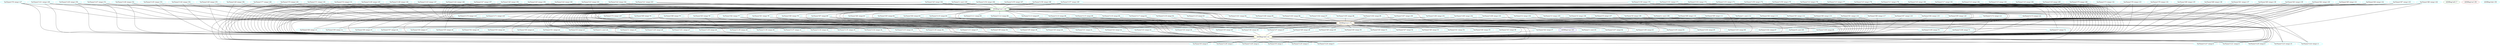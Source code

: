 graph {
"VarName('t8',temp)"[color=cyan,label="VarName('t8',temp).0"]
"VarName('t129',temp)"[color=cyan,label="VarName('t129',temp).1"]
"VarName('t128',temp)"[color=cyan,label="VarName('t128',temp).2"]
"VarName('t9',temp)"[color=cyan,label="VarName('t9',temp).3"]
"VarName('t125',temp)"[color=cyan,label="VarName('t125',temp).4"]
"VarName('t124',temp)"[color=cyan,label="VarName('t124',temp).5"]
"VarName('t127',temp)"[color=cyan,label="VarName('t127',temp).6"]
"ASMReg('edi')"[color=forestgreen,label="ASMReg('edi').7"]
"VarName('t121',temp)"[color=cyan,label="VarName('t121',temp).8"]
"VarName('t120',temp)"[color=cyan,label="VarName('t120',temp).9"]
"VarName('t123',temp)"[color=cyan,label="VarName('t123',temp).10"]
"VarName('t122',temp)"[color=cyan,label="VarName('t122',temp).11"]
"ASMReg('edx')"[color=yellow,label="ASMReg('edx').12"]
"VarName('t58',temp)"[color=cyan,label="VarName('t58',temp).13"]
"VarName('t59',temp)"[color=cyan,label="VarName('t59',temp).14"]
"VarName('t56',temp)"[color=cyan,label="VarName('t56',temp).15"]
"VarName('t57',temp)"[color=cyan,label="VarName('t57',temp).16"]
"VarName('t54',temp)"[color=cyan,label="VarName('t54',temp).17"]
"VarName('t55',temp)"[color=cyan,label="VarName('t55',temp).18"]
"VarName('t52',temp)"[color=cyan,label="VarName('t52',temp).19"]
"VarName('t53',temp)"[color=cyan,label="VarName('t53',temp).20"]
"VarName('t50',temp)"[color=cyan,label="VarName('t50',temp).21"]
"VarName('t51',temp)"[color=cyan,label="VarName('t51',temp).22"]
"VarName('t0',temp)"[color=cyan,label="VarName('t0',temp).23"]
"VarName('a',user)"[color=cyan,label="VarName('a',user).24"]
"VarName('t1',temp)"[color=cyan,label="VarName('t1',temp).25"]
"VarName('t126',temp)"[color=cyan,label="VarName('t126',temp).26"]
"VarName('t101',temp)"[color=cyan,label="VarName('t101',temp).27"]
"VarName('t138',temp)"[color=cyan,label="VarName('t138',temp).28"]
"VarName('t139',temp)"[color=cyan,label="VarName('t139',temp).29"]
"VarName('t136',temp)"[color=cyan,label="VarName('t136',temp).30"]
"VarName('t137',temp)"[color=cyan,label="VarName('t137',temp).31"]
"VarName('t134',temp)"[color=cyan,label="VarName('t134',temp).32"]
"VarName('t135',temp)"[color=cyan,label="VarName('t135',temp).33"]
"VarName('t132',temp)"[color=cyan,label="VarName('t132',temp).34"]
"VarName('t133',temp)"[color=cyan,label="VarName('t133',temp).35"]
"VarName('t130',temp)"[color=cyan,label="VarName('t130',temp).36"]
"VarName('t131',temp)"[color=cyan,label="VarName('t131',temp).37"]
"VarName('t38',temp)"[color=cyan,label="VarName('t38',temp).38"]
"VarName('t39',temp)"[color=cyan,label="VarName('t39',temp).39"]
"VarName('t30',temp)"[color=cyan,label="VarName('t30',temp).40"]
"VarName('t31',temp)"[color=cyan,label="VarName('t31',temp).41"]
"VarName('t32',temp)"[color=cyan,label="VarName('t32',temp).42"]
"VarName('t33',temp)"[color=cyan,label="VarName('t33',temp).43"]
"VarName('t34',temp)"[color=cyan,label="VarName('t34',temp).44"]
"VarName('t35',temp)"[color=cyan,label="VarName('t35',temp).45"]
"VarName('t36',temp)"[color=cyan,label="VarName('t36',temp).46"]
"VarName('t37',temp)"[color=cyan,label="VarName('t37',temp).47"]
"VarName('t49',temp)"[color=cyan,label="VarName('t49',temp).48"]
"VarName('t48',temp)"[color=cyan,label="VarName('t48',temp).49"]
"VarName('t45',temp)"[color=cyan,label="VarName('t45',temp).50"]
"VarName('t44',temp)"[color=cyan,label="VarName('t44',temp).51"]
"VarName('t47',temp)"[color=cyan,label="VarName('t47',temp).52"]
"VarName('t46',temp)"[color=cyan,label="VarName('t46',temp).53"]
"VarName('t41',temp)"[color=cyan,label="VarName('t41',temp).54"]
"VarName('t40',temp)"[color=cyan,label="VarName('t40',temp).55"]
"VarName('t43',temp)"[color=cyan,label="VarName('t43',temp).56"]
"VarName('t42',temp)"[color=cyan,label="VarName('t42',temp).57"]
"ASMReg('esi')"[color=brown,label="ASMReg('esi').58"]
"ASMReg('ebx')"[color=cyan,label="ASMReg('ebx').59"]
"ASMReg('esp')"[color=blue,label="ASMReg('esp').60"]
"VarName('z',user)"[color=cyan,label="VarName('z',user).61"]
"VarName('t107',temp)"[color=cyan,label="VarName('t107',temp).62"]
"VarName('t106',temp)"[color=cyan,label="VarName('t106',temp).63"]
"VarName('t105',temp)"[color=cyan,label="VarName('t105',temp).64"]
"VarName('t104',temp)"[color=cyan,label="VarName('t104',temp).65"]
"VarName('t103',temp)"[color=cyan,label="VarName('t103',temp).66"]
"VarName('t102',temp)"[color=cyan,label="VarName('t102',temp).67"]
"VarName('b',user)"[color=cyan,label="VarName('b',user).68"]
"VarName('t100',temp)"[color=cyan,label="VarName('t100',temp).69"]
"VarName('t109',temp)"[color=cyan,label="VarName('t109',temp).70"]
"VarName('t108',temp)"[color=cyan,label="VarName('t108',temp).71"]
"VarName('t7',temp)"[color=cyan,label="VarName('t7',temp).72"]
"ASMReg('ecx')"[color=orange,label="ASMReg('ecx').73"]
"VarName('t69',temp)"[color=cyan,label="VarName('t69',temp).74"]
"VarName('t68',temp)"[color=cyan,label="VarName('t68',temp).75"]
"VarName('t63',temp)"[color=cyan,label="VarName('t63',temp).76"]
"VarName('t62',temp)"[color=cyan,label="VarName('t62',temp).77"]
"VarName('t61',temp)"[color=cyan,label="VarName('t61',temp).78"]
"VarName('t60',temp)"[color=cyan,label="VarName('t60',temp).79"]
"VarName('t67',temp)"[color=cyan,label="VarName('t67',temp).80"]
"VarName('t66',temp)"[color=cyan,label="VarName('t66',temp).81"]
"VarName('t65',temp)"[color=cyan,label="VarName('t65',temp).82"]
"VarName('t64',temp)"[color=cyan,label="VarName('t64',temp).83"]
"VarName('t110',temp)"[color=cyan,label="VarName('t110',temp).84"]
"VarName('t111',temp)"[color=cyan,label="VarName('t111',temp).85"]
"VarName('t112',temp)"[color=cyan,label="VarName('t112',temp).86"]
"VarName('t113',temp)"[color=cyan,label="VarName('t113',temp).87"]
"VarName('t114',temp)"[color=cyan,label="VarName('t114',temp).88"]
"VarName('t115',temp)"[color=cyan,label="VarName('t115',temp).89"]
"VarName('t116',temp)"[color=cyan,label="VarName('t116',temp).90"]
"VarName('t117',temp)"[color=cyan,label="VarName('t117',temp).91"]
"VarName('t118',temp)"[color=cyan,label="VarName('t118',temp).92"]
"VarName('t119',temp)"[color=cyan,label="VarName('t119',temp).93"]
"VarName('t161',temp)"[color=cyan,label="VarName('t161',temp).94"]
"VarName('t160',temp)"[color=cyan,label="VarName('t160',temp).95"]
"VarName('t163',temp)"[color=cyan,label="VarName('t163',temp).96"]
"VarName('t162',temp)"[color=cyan,label="VarName('t162',temp).97"]
"VarName('t165',temp)"[color=cyan,label="VarName('t165',temp).98"]
"VarName('t164',temp)"[color=cyan,label="VarName('t164',temp).99"]
"VarName('t167',temp)"[color=cyan,label="VarName('t167',temp).100"]
"VarName('t166',temp)"[color=cyan,label="VarName('t166',temp).101"]
"VarName('t169',temp)"[color=cyan,label="VarName('t169',temp).102"]
"VarName('t168',temp)"[color=cyan,label="VarName('t168',temp).103"]
"VarName('t2',temp)"[color=cyan,label="VarName('t2',temp).104"]
"VarName('t3',temp)"[color=cyan,label="VarName('t3',temp).105"]
"VarName('t4',temp)"[color=cyan,label="VarName('t4',temp).106"]
"VarName('t5',temp)"[color=cyan,label="VarName('t5',temp).107"]
"VarName('t6',temp)"[color=cyan,label="VarName('t6',temp).108"]
"VarName('y',user)"[color=cyan,label="VarName('y',user).109"]
"VarName('t98',temp)"[color=cyan,label="VarName('t98',temp).110"]
"VarName('t99',temp)"[color=cyan,label="VarName('t99',temp).111"]
"VarName('c',user)"[color=cyan,label="VarName('c',user).112"]
"VarName('t92',temp)"[color=cyan,label="VarName('t92',temp).113"]
"VarName('t93',temp)"[color=cyan,label="VarName('t93',temp).114"]
"VarName('t90',temp)"[color=cyan,label="VarName('t90',temp).115"]
"VarName('t91',temp)"[color=cyan,label="VarName('t91',temp).116"]
"VarName('t96',temp)"[color=cyan,label="VarName('t96',temp).117"]
"VarName('t97',temp)"[color=cyan,label="VarName('t97',temp).118"]
"VarName('t94',temp)"[color=cyan,label="VarName('t94',temp).119"]
"VarName('t95',temp)"[color=cyan,label="VarName('t95',temp).120"]
"VarName('t172',temp)"[color=cyan,label="VarName('t172',temp).121"]
"VarName('t173',temp)"[color=cyan,label="VarName('t173',temp).122"]
"VarName('t170',temp)"[color=cyan,label="VarName('t170',temp).123"]
"VarName('t171',temp)"[color=cyan,label="VarName('t171',temp).124"]
"VarName('t74',temp)"[color=cyan,label="VarName('t74',temp).125"]
"ASMReg('eax')"[color=green,label="ASMReg('eax').126"]
"VarName('t76',temp)"[color=cyan,label="VarName('t76',temp).127"]
"VarName('t77',temp)"[color=cyan,label="VarName('t77',temp).128"]
"VarName('t70',temp)"[color=cyan,label="VarName('t70',temp).129"]
"VarName('t71',temp)"[color=cyan,label="VarName('t71',temp).130"]
"VarName('t72',temp)"[color=cyan,label="VarName('t72',temp).131"]
"VarName('t73',temp)"[color=cyan,label="VarName('t73',temp).132"]
"VarName('t78',temp)"[color=cyan,label="VarName('t78',temp).133"]
"VarName('t79',temp)"[color=cyan,label="VarName('t79',temp).134"]
"VarName('t89',temp)"[color=cyan,label="VarName('t89',temp).135"]
"VarName('t88',temp)"[color=cyan,label="VarName('t88',temp).136"]
"VarName('t81',temp)"[color=cyan,label="VarName('t81',temp).137"]
"VarName('t80',temp)"[color=cyan,label="VarName('t80',temp).138"]
"VarName('t83',temp)"[color=cyan,label="VarName('t83',temp).139"]
"VarName('t82',temp)"[color=cyan,label="VarName('t82',temp).140"]
"VarName('t85',temp)"[color=cyan,label="VarName('t85',temp).141"]
"VarName('t84',temp)"[color=cyan,label="VarName('t84',temp).142"]
"VarName('t87',temp)"[color=cyan,label="VarName('t87',temp).143"]
"VarName('t86',temp)"[color=cyan,label="VarName('t86',temp).144"]
"VarName('t149',temp)"[color=cyan,label="VarName('t149',temp).145"]
"VarName('t148',temp)"[color=cyan,label="VarName('t148',temp).146"]
"VarName('t143',temp)"[color=cyan,label="VarName('t143',temp).147"]
"VarName('t142',temp)"[color=cyan,label="VarName('t142',temp).148"]
"VarName('t141',temp)"[color=cyan,label="VarName('t141',temp).149"]
"VarName('t140',temp)"[color=cyan,label="VarName('t140',temp).150"]
"VarName('t147',temp)"[color=cyan,label="VarName('t147',temp).151"]
"VarName('t146',temp)"[color=cyan,label="VarName('t146',temp).152"]
"VarName('t145',temp)"[color=cyan,label="VarName('t145',temp).153"]
"VarName('t144',temp)"[color=cyan,label="VarName('t144',temp).154"]
"VarName('t29',temp)"[color=cyan,label="VarName('t29',temp).155"]
"VarName('t28',temp)"[color=cyan,label="VarName('t28',temp).156"]
"VarName('t27',temp)"[color=cyan,label="VarName('t27',temp).157"]
"VarName('t26',temp)"[color=cyan,label="VarName('t26',temp).158"]
"VarName('t25',temp)"[color=cyan,label="VarName('t25',temp).159"]
"VarName('t24',temp)"[color=cyan,label="VarName('t24',temp).160"]
"VarName('t23',temp)"[color=cyan,label="VarName('t23',temp).161"]
"VarName('t22',temp)"[color=cyan,label="VarName('t22',temp).162"]
"VarName('t21',temp)"[color=cyan,label="VarName('t21',temp).163"]
"VarName('t20',temp)"[color=cyan,label="VarName('t20',temp).164"]
"VarName('x',user)"[color=cyan,label="VarName('x',user).165"]
"VarName('t154',temp)"[color=cyan,label="VarName('t154',temp).166"]
"VarName('t155',temp)"[color=cyan,label="VarName('t155',temp).167"]
"VarName('t156',temp)"[color=cyan,label="VarName('t156',temp).168"]
"VarName('t157',temp)"[color=cyan,label="VarName('t157',temp).169"]
"VarName('t150',temp)"[color=cyan,label="VarName('t150',temp).170"]
"VarName('t151',temp)"[color=cyan,label="VarName('t151',temp).171"]
"VarName('t152',temp)"[color=cyan,label="VarName('t152',temp).172"]
"VarName('t153',temp)"[color=cyan,label="VarName('t153',temp).173"]
"VarName('t158',temp)"[color=cyan,label="VarName('t158',temp).174"]
"VarName('t159',temp)"[color=cyan,label="VarName('t159',temp).175"]
"VarName('t12',temp)"[color=cyan,label="VarName('t12',temp).176"]
"VarName('t13',temp)"[color=cyan,label="VarName('t13',temp).177"]
"VarName('t10',temp)"[color=cyan,label="VarName('t10',temp).178"]
"VarName('t11',temp)"[color=cyan,label="VarName('t11',temp).179"]
"VarName('t16',temp)"[color=cyan,label="VarName('t16',temp).180"]
"VarName('t17',temp)"[color=cyan,label="VarName('t17',temp).181"]
"VarName('t14',temp)"[color=cyan,label="VarName('t14',temp).182"]
"VarName('t15',temp)"[color=cyan,label="VarName('t15',temp).183"]
"VarName('t18',temp)"[color=cyan,label="VarName('t18',temp).184"]
"VarName('t19',temp)"[color=cyan,label="VarName('t19',temp).185"]
"VarName('t75',temp)"[color=cyan,label="VarName('t75',temp).186"]

"VarName('t151',temp)" -- "ASMReg('ecx')"
"ASMReg('eax')" -- "VarName('t67',temp)"
"VarName('t89',temp)" -- "ASMReg('ecx')"
"VarName('t18',temp)" -- "ASMReg('edx')"
"ASMReg('ecx')" -- "VarName('t122',temp)"
"ASMReg('eax')" -- "VarName('t98',temp)"
"ASMReg('ecx')" -- "VarName('t133',temp)"
"VarName('t74',temp)" -- "ASMReg('edx')"
"VarName('t106',temp)" -- "ASMReg('edx')"
"ASMReg('eax')" -- "VarName('t38',temp)"
"ASMReg('eax')" -- "VarName('t65',temp)"
"ASMReg('ecx')" -- "VarName('t108',temp)"
"ASMReg('eax')" -- "VarName('t165',temp)"
"VarName('t160',temp)" -- "ASMReg('ecx')"
"VarName('t26',temp)" -- "ASMReg('edx')"
"ASMReg('eax')" -- "VarName('t56',temp)"
"VarName('t148',temp)" -- "ASMReg('eax')"
"VarName('t80',temp)" -- "ASMReg('ecx')"
"ASMReg('eax')" -- "VarName('t47',temp)"
"VarName('t132',temp)" -- "ASMReg('edx')"
"ASMReg('eax')" -- "VarName('t111',temp)"
"VarName('t157',temp)" -- "ASMReg('ecx')"
"VarName('t46',temp)" -- "ASMReg('edx')"
"VarName('t50',temp)" -- "ASMReg('edx')"
"VarName('t87',temp)" -- "ASMReg('ecx')"
"ASMReg('eax')" -- "VarName('t121',temp)"
"VarName('t54',temp)" -- "ASMReg('edx')"
"VarName('t13',temp)" -- "ASMReg('edx')"
"VarName('t96',temp)" -- "ASMReg('edx')"
"VarName('t155',temp)" -- "ASMReg('ecx')"
"ASMReg('eax')" -- "VarName('t130',temp)"
"ASMReg('edx')" -- "VarName('t121',temp)"
"VarName('t99',temp)" -- "ASMReg('ecx')"
"ASMReg('ecx')" -- "VarName('t35',temp)"
"VarName('t65',temp)" -- "ASMReg('ecx')"
"VarName('t28',temp)" -- "ASMReg('ecx')"
"VarName('t141',temp)" -- "ASMReg('eax')"
"VarName('t24',temp)" -- "ASMReg('ecx')"
"ASMReg('ecx')" -- "VarName('t43',temp)"
"ASMReg('eax')" -- "VarName('t45',temp)"
"VarName('t76',temp)" -- "ASMReg('eax')"
"VarName('t27',temp)" -- "ASMReg('edx')"
"VarName('t10',temp)" -- "ASMReg('ecx')"
"VarName('t4',temp)" -- "ASMReg('ecx')"
"VarName('t14',temp)" -- "ASMReg('eax')"
"VarName('t63',temp)" -- "ASMReg('ecx')"
"VarName('t14',temp)" -- "ASMReg('ecx')"
"VarName('t111',temp)" -- "ASMReg('edx')"
"VarName('t34',temp)" -- "ASMReg('edx')"
"VarName('t169',temp)" -- "ASMReg('edx')"
"ASMReg('ecx')" -- "VarName('t134',temp)"
"VarName('t55',temp)" -- "ASMReg('edx')"
"ASMReg('eax')" -- "VarName('t99',temp)"
"ASMReg('ecx')" -- "VarName('t139',temp)"
"VarName('t74',temp)" -- "ASMReg('ecx')"
"VarName('t71',temp)" -- "ASMReg('eax')"
"VarName('t17',temp)" -- "ASMReg('ecx')"
"VarName('t22',temp)" -- "ASMReg('ecx')"
"ASMReg('eax')" -- "VarName('t36',temp)"
"VarName('t118',temp)" -- "ASMReg('edx')"
"ASMReg('ecx')" -- "VarName('t106',temp)"
"ASMReg('eax')" -- "VarName('t163',temp)"
"VarName('t43',temp)" -- "ASMReg('edx')"
"VarName('t81',temp)" -- "ASMReg('ecx')"
"VarName('t13',temp)" -- "ASMReg('ecx')"
"VarName('t47',temp)" -- "ASMReg('edx')"
"VarName('t85',temp)" -- "ASMReg('edx')"
"ASMReg('ecx')" -- "VarName('a',user)"
"VarName('t56',temp)" -- "ASMReg('edx')"
"VarName('t142',temp)" -- "ASMReg('edx')"
"ASMReg('eax')" -- "VarName('t128',temp)"
"VarName('t21',temp)" -- "ASMReg('edx')"
"VarName('t82',temp)" -- "ASMReg('eax')"
"ASMReg('esp')" -- "ASMReg('edx')"
"ASMReg('eax')" -- "VarName('t139',temp)"
"ASMReg('eax')" -- "VarName('t127',temp)"
"ASMReg('ecx')" -- "VarName('z',user)"
"VarName('t142',temp)" -- "ASMReg('ecx')"
"VarName('t78',temp)" -- "ASMReg('ecx')"
"ASMReg('ecx')" -- "VarName('t32',temp)"
"ASMReg('eax')" -- "VarName('t102',temp)"
"VarName('t158',temp)" -- "ASMReg('ecx')"
"VarName('t28',temp)" -- "ASMReg('edx')"
"ASMReg('eax')" -- "VarName('t117',temp)"
"VarName('t147',temp)" -- "ASMReg('eax')"
"ASMReg('eax')" -- "VarName('t5',temp)"
"VarName('t138',temp)" -- "ASMReg('edx')"
"ASMReg('ecx')" -- "VarName('t36',temp)"
"VarName('t149',temp)" -- "ASMReg('eax')"
"VarName('t18',temp)" -- "ASMReg('ecx')"
"VarName('t109',temp)" -- "ASMReg('edx')"
"VarName('t153',temp)" -- "ASMReg('edx')"
"VarName('t11',temp)" -- "ASMReg('ecx')"
"VarName('t81',temp)" -- "ASMReg('eax')"
"ASMReg('ecx')" -- "VarName('t123',temp)"
"VarName('t169',temp)" -- "ASMReg('ecx')"
"VarName('t98',temp)" -- "ASMReg('edx')"
"ASMReg('ecx')" -- "VarName('t132',temp)"
"VarName('t15',temp)" -- "ASMReg('eax')"
"ASMReg('eax')" -- "VarName('t93',temp)"
"VarName('t100',temp)" -- "ASMReg('edx')"
"VarName('t67',temp)" -- "ASMReg('edx')"
"VarName('t75',temp)" -- "ASMReg('edx')"
"ASMReg('eax')" -- "VarName('t66',temp)"
"ASMReg('ecx')" -- "VarName('t109',temp)"
"VarName('t45',temp)" -- "ASMReg('edx')"
"ASMReg('eax')" -- "VarName('t49',temp)"
"ASMReg('eax')" -- "VarName('t51',temp)"
"ASMReg('eax')" -- "VarName('t169',temp)"
"ASMReg('eax')" -- "VarName('t44',temp)"
"ASMReg('eax')" -- "VarName('t48',temp)"
"VarName('t170',temp)" -- "ASMReg('ecx')"
"VarName('t133',temp)" -- "ASMReg('edx')"
"VarName('t144',temp)" -- "ASMReg('ecx')"
"VarName('t90',temp)" -- "ASMReg('ecx')"
"VarName('t146',temp)" -- "ASMReg('eax')"
"VarName('t126',temp)" -- "ASMReg('edx')"
"ASMReg('eax')" -- "VarName('t113',temp)"
"VarName('t15',temp)" -- "ASMReg('edx')"
"VarName('t82',temp)" -- "ASMReg('ecx')"
"ASMReg('eax')" -- "VarName('t133',temp)"
"ASMReg('edx')" -- "VarName('t120',temp)"
"VarName('t97',temp)" -- "ASMReg('edx')"
"ASMReg('eax')" -- "VarName('t168',temp)"
"ASMReg('ecx')" -- "VarName('t34',temp)"
"ASMReg('ecx')" -- "VarName('t55',temp)"
"ASMReg('eax')" -- "VarName('t104',temp)"
"VarName('t166',temp)" -- "ASMReg('edx')"
"ASMReg('ecx')" -- "VarName('t44',temp)"
"VarName('t70',temp)" -- "ASMReg('ecx')"
"VarName('t4',temp)" -- "ASMReg('edx')"
"ASMReg('eax')" -- "VarName('t3',temp)"
"VarName('t152',temp)" -- "ASMReg('ecx')"
"VarName('t147',temp)" -- "ASMReg('ecx')"
"VarName('t88',temp)" -- "ASMReg('ecx')"
"VarName('t64',temp)" -- "ASMReg('edx')"
"VarName('t117',temp)" -- "ASMReg('edx')"
"VarName('t35',temp)" -- "ASMReg('edx')"
"VarName('t92',temp)" -- "ASMReg('ecx')"
"VarName('t168',temp)" -- "ASMReg('edx')"
"ASMReg('ecx')" -- "VarName('t138',temp)"
"VarName('t59',temp)" -- "ASMReg('edx')"
"VarName('t114',temp)" -- "ASMReg('edx')"
"VarName('t163',temp)" -- "ASMReg('ecx')"
"ASMReg('eax')" -- "VarName('t35',temp)"
"ASMReg('eax')" -- "VarName('t60',temp)"
"ASMReg('ecx')" -- "VarName('t107',temp)"
"ASMReg('ecx')" -- "VarName('t7',temp)"
"VarName('t20',temp)" -- "ASMReg('eax')"
"VarName('t119',temp)" -- "ASMReg('edx')"
"VarName('t135',temp)" -- "ASMReg('edx')"
"ASMReg('eax')" -- "VarName('t171',temp)"
"VarName('t38',temp)" -- "ASMReg('edx')"
"VarName('t157',temp)" -- "ASMReg('eax')"
"VarName('t84',temp)" -- "ASMReg('edx')"
"VarName('t165',temp)" -- "ASMReg('ecx')"
"ASMReg('eax')" -- "VarName('t129',temp)"
"VarName('t73',temp)" -- "ASMReg('ecx')"
"VarName('t57',temp)" -- "ASMReg('edx')"
"VarName('t91',temp)" -- "ASMReg('edx')"
"ASMReg('eax')" -- "VarName('t138',temp)"
"ASMReg('eax')" -- "VarName('t124',temp)"
"VarName('b',user)" -- "ASMReg('edx')"
"VarName('t64',temp)" -- "ASMReg('ecx')"
"ASMReg('eax')" -- "VarName('t103',temp)"
"VarName('t150',temp)" -- "ASMReg('edx')"
"ASMReg('ecx')" -- "VarName('t53',temp)"
"ASMReg('eax')" -- "VarName('t116',temp)"
"VarName('t89',temp)" -- "ASMReg('edx')"
"ASMReg('eax')" -- "VarName('t4',temp)"
"VarName('t170',temp)" -- "ASMReg('edx')"
"ASMReg('eax')" -- "VarName('t173',temp)"
"VarName('t62',temp)" -- "ASMReg('edx')"
"VarName('t33',temp)" -- "ASMReg('edx')"
"VarName('t162',temp)" -- "ASMReg('ecx')"
"VarName('c',user)" -- "ASMReg('edx')"
"ASMReg('ecx')" -- "VarName('t124',temp)"
"VarName('t151',temp)" -- "ASMReg('eax')"
"VarName('t11',temp)" -- "ASMReg('eax')"
"ASMReg('ecx')" -- "VarName('t131',temp)"
"VarName('t75',temp)" -- "ASMReg('ecx')"
"ASMReg('eax')" -- "VarName('t92',temp)"
"VarName('t130',temp)" -- "ASMReg('edx')"
"VarName('t88',temp)" -- "ASMReg('eax')"
"VarName('t73',temp)" -- "ASMReg('edx')"
"VarName('t134',temp)" -- "ASMReg('edx')"
"VarName('t112',temp)" -- "ASMReg('ecx')"
"ASMReg('eax')" -- "VarName('t167',temp)"
"ASMReg('eax')" -- "VarName('t33',temp)"
"ASMReg('eax')" -- "VarName('t50',temp)"
"VarName('t156',temp)" -- "ASMReg('eax')"
"ASMReg('ecx')" -- "VarName('t9',temp)"
"VarName('t44',temp)" -- "ASMReg('edx')"
"VarName('t16',temp)" -- "ASMReg('edx')"
"VarName('t82',temp)" -- "ASMReg('edx')"
"VarName('t6',temp)" -- "ASMReg('ecx')"
"VarName('t90',temp)" -- "ASMReg('edx')"
"VarName('t20',temp)" -- "ASMReg('ecx')"
"VarName('t63',temp)" -- "ASMReg('edx')"
"VarName('t165',temp)" -- "ASMReg('edx')"
"ASMReg('eax')" -- "VarName('t132',temp)"
"ASMReg('edx')" -- "VarName('t127',temp)"
"VarName('t17',temp)" -- "ASMReg('eax')"
"ASMReg('eax')" -- "VarName('t69',temp)"
"VarName('t159',temp)" -- "ASMReg('ecx')"
"ASMReg('ecx')" -- "VarName('t37',temp)"
"ASMReg('ecx')" -- "VarName('t54',temp)"
"ASMReg('eax')" -- "VarName('t105',temp)"
"VarName('t113',temp)" -- "ASMReg('ecx')"
"ASMReg('ecx')" -- "VarName('t45',temp)"
"ASMReg('ecx')" -- "VarName('t59',temp)"
"VarName('t110',temp)" -- "ASMReg('ecx')"
"VarName('t32',temp)" -- "ASMReg('edx')"
"VarName('t149',temp)" -- "ASMReg('ecx')"
"VarName('t60',temp)" -- "ASMReg('ecx')"
"ASMReg('ecx')" -- "VarName('t48',temp)"
"VarName('t5',temp)" -- "ASMReg('edx')"
"VarName('t102',temp)" -- "ASMReg('edx')"
"VarName('t87',temp)" -- "ASMReg('eax')"
"VarName('t166',temp)" -- "ASMReg('ecx')"
"VarName('t168',temp)" -- "ASMReg('ecx')"
"VarName('t72',temp)" -- "ASMReg('eax')"
"ASMReg('ecx')" -- "VarName('t56',temp)"
"VarName('t86',temp)" -- "ASMReg('eax')"
"VarName('t136',temp)" -- "ASMReg('edx')"
"VarName('t154',temp)" -- "ASMReg('ecx')"
"ASMReg('eax')" -- "VarName('t34',temp)"
"ASMReg('eax')" -- "VarName('t59',temp)"
"ASMReg('eax')" -- "VarName('t61',temp)"
"ASMReg('ecx')" -- "VarName('t104',temp)"
"ASMReg('eax')" -- "VarName('t161',temp)"
"ASMReg('eax')" -- "VarName('t166',temp)"
"VarName('y',user)" -- "ASMReg('edx')"
"VarName('t92',temp)" -- "ASMReg('edx')"
"VarName('t25',temp)" -- "ASMReg('ecx')"
"VarName('t171',temp)" -- "ASMReg('ecx')"
"VarName('t21',temp)" -- "ASMReg('eax')"
"VarName('t28',temp)" -- "ASMReg('eax')"
"VarName('t39',temp)" -- "ASMReg('edx')"
"VarName('t91',temp)" -- "ASMReg('ecx')"
"ASMReg('eax')" -- "VarName('t91',temp)"
"VarName('t51',temp)" -- "ASMReg('edx')"
"VarName('t89',temp)" -- "ASMReg('eax')"
"VarName('t12',temp)" -- "ASMReg('eax')"
"ASMReg('eax')" -- "VarName('t125',temp)"
"VarName('t164',temp)" -- "ASMReg('ecx')"
"VarName('t172',temp)" -- "ASMReg('ecx')"
"ASMReg('eax')" -- "VarName('t134',temp)"
"VarName('t70',temp)" -- "ASMReg('eax')"
"VarName('t30',temp)" -- "ASMReg('edx')"
"ASMReg('ecx')" -- "VarName('t39',temp)"
"ASMReg('ecx')" -- "VarName('t52',temp)"
"VarName('t49',temp)" -- "ASMReg('edx')"
"ASMReg('ecx')" -- "VarName('b',user)"
"VarName('t151',temp)" -- "ASMReg('edx')"
"VarName('t153',temp)" -- "ASMReg('ecx')"
"VarName('t88',temp)" -- "ASMReg('edx')"
"VarName('t148',temp)" -- "ASMReg('edx')"
"VarName('t27',temp)" -- "ASMReg('ecx')"
"VarName('t173',temp)" -- "ASMReg('ecx')"
"VarName('t61',temp)" -- "ASMReg('ecx')"
"VarName('t70',temp)" -- "ASMReg('edx')"
"ASMReg('ecx')" -- "VarName('t125',temp)"
"VarName('t69',temp)" -- "ASMReg('ecx')"
"ASMReg('ecx')" -- "VarName('t130',temp)"
"VarName('t83',temp)" -- "ASMReg('edx')"
"VarName('t150',temp)" -- "ASMReg('eax')"
"VarName('t81',temp)" -- "ASMReg('edx')"
"ASMReg('eax')" -- "VarName('t95',temp)"
"ASMReg('eax')" -- "VarName('t68',temp)"
"ASMReg('eax')" -- "VarName('b',user)"
"ASMReg('eax')" -- "VarName('t32',temp)"
"ASMReg('eax')" -- "VarName('t53',temp)"
"ASMReg('ecx')" -- "VarName('t102',temp)"
"ASMReg('ecx')" -- "VarName('t8',temp)"
"ASMReg('eax')" -- "VarName('t8',temp)"
"VarName('t42',temp)" -- "ASMReg('edx')"
"ASMReg('eax')" -- "VarName('t42',temp)"
"VarName('t141',temp)" -- "ASMReg('ecx')"
"VarName('t17',temp)" -- "ASMReg('edx')"
"VarName('t15',temp)" -- "ASMReg('ecx')"
"VarName('t20',temp)" -- "ASMReg('edx')"
"VarName('t6',temp)" -- "ASMReg('edx')"
"VarName('t164',temp)" -- "ASMReg('edx')"
"VarName('t2',temp)" -- "ASMReg('edx')"
"VarName('t157',temp)" -- "ASMReg('edx')"
"VarName('t16',temp)" -- "ASMReg('eax')"
"ASMReg('eax')" -- "VarName('t106',temp)"
"VarName('t23',temp)" -- "ASMReg('ecx')"
"VarName('t149',temp)" -- "ASMReg('edx')"
"ASMReg('ecx')" -- "VarName('t46',temp)"
"ASMReg('ecx')" -- "VarName('t58',temp)"
"VarName('t94',temp)" -- "ASMReg('edx')"
"VarName('t115',temp)" -- "ASMReg('edx')"
"ASMReg('eax')" -- "VarName('t1',temp)"
"VarName('t139',temp)" -- "ASMReg('edx')"
"VarName('t73',temp)" -- "ASMReg('eax')"
"ASMReg('ecx')" -- "VarName('t49',temp)"
"VarName('t104',temp)" -- "ASMReg('edx')"
"VarName('t158',temp)" -- "ASMReg('eax')"
"VarName('t60',temp)" -- "ASMReg('edx')"
"VarName('t108',temp)" -- "ASMReg('edx')"
"VarName('t71',temp)" -- "ASMReg('ecx')"
"VarName('t76',temp)" -- "ASMReg('ecx')"
"VarName('t68',temp)" -- "ASMReg('edx')"
"ASMReg('eax')" -- "VarName('t122',temp)"
"VarName('t116',temp)" -- "ASMReg('ecx')"
"VarName('t118',temp)" -- "ASMReg('ecx')"
"VarName('t137',temp)" -- "ASMReg('edx')"
"VarName('t145',temp)" -- "ASMReg('eax')"
"VarName('t36',temp)" -- "ASMReg('edx')"
"ASMReg('eax')" -- "VarName('t58',temp)"
"ASMReg('eax')" -- "VarName('t62',temp)"
"ASMReg('ecx')" -- "VarName('t105',temp)"
"ASMReg('ecx')" -- "VarName('t1',temp)"
"VarName('t146',temp)" -- "ASMReg('edx')"
"VarName('t11',temp)" -- "ASMReg('edx')"
"ASMReg('eax')" -- "VarName('t55',temp)"
"ASMReg('eax')" -- "VarName('t6',temp)"
"ASMReg('eax')" -- "VarName('t160',temp)"
"VarName('t93',temp)" -- "ASMReg('edx')"
"VarName('t24',temp)" -- "ASMReg('eax')"
"VarName('t162',temp)" -- "ASMReg('edx')"
"VarName('y',user)" -- "ASMReg('ecx')"
"VarName('t0',temp)" -- "ASMReg('edx')"
"VarName('t156',temp)" -- "ASMReg('edx')"
"VarName('t84',temp)" -- "ASMReg('eax')"
"VarName('t85',temp)" -- "ASMReg('ecx')"
"VarName('t87',temp)" -- "ASMReg('edx')"
"VarName('a',user)" -- "ASMReg('edx')"
"ASMReg('eax')" -- "VarName('t137',temp)"
"VarName('t147',temp)" -- "ASMReg('edx')"
"VarName('t113',temp)" -- "ASMReg('edx')"
"ASMReg('ecx')" -- "VarName('t38',temp)"
"ASMReg('ecx')" -- "VarName('t51',temp)"
"ASMReg('eax')" -- "VarName('t114',temp)"
"ASMReg('eax')" -- "VarName('t108',temp)"
"VarName('t31',temp)" -- "ASMReg('edx')"
"VarName('t148',temp)" -- "ASMReg('ecx')"
"ASMReg('ecx')" -- "VarName('t40',temp)"
"VarName('t48',temp)" -- "ASMReg('edx')"
"ASMReg('eax')" -- "VarName('t119',temp)"
"VarName('t114',temp)" -- "ASMReg('ecx')"
"VarName('t69',temp)" -- "ASMReg('edx')"
"ASMReg('ecx')" -- "VarName('t126',temp)"
"VarName('t71',temp)" -- "ASMReg('edx')"
"ASMReg('ecx')" -- "VarName('t137',temp)"
"ASMReg('ecx')" -- "VarName('t129',temp)"
"ASMReg('eax')" -- "VarName('t94',temp)"
"VarName('t155',temp)" -- "ASMReg('eax')"
"VarName('t80',temp)" -- "ASMReg('edx')"
"ASMReg('eax')" -- "VarName('t31',temp)"
"ASMReg('eax')" -- "VarName('t52',temp)"
"ASMReg('ecx')" -- "VarName('t103',temp)"
"VarName('t23',temp)" -- "ASMReg('edx')"
"VarName('t171',temp)" -- "ASMReg('edx')"
"VarName('t111',temp)" -- "ASMReg('ecx')"
"ASMReg('eax')" -- "VarName('t43',temp)"
"ASMReg('eax')" -- "VarName('t74',temp)"
"VarName('t163',temp)" -- "ASMReg('edx')"
"VarName('t96',temp)" -- "ASMReg('ecx')"
"VarName('t154',temp)" -- "ASMReg('edx')"
"VarName('t158',temp)" -- "ASMReg('edx')"
"VarName('t167',temp)" -- "ASMReg('ecx')"
"VarName('t86',temp)" -- "ASMReg('ecx')"
"VarName('t144',temp)" -- "ASMReg('eax')"
"ASMReg('edx')" -- "VarName('t125',temp)"
"ASMReg('eax')" -- "VarName('t170',temp)"
"VarName('t144',temp)" -- "ASMReg('edx')"
"VarName('t18',temp)" -- "ASMReg('eax')"
"ASMReg('ecx')" -- "VarName('t31',temp)"
"ASMReg('eax')" -- "ASMReg('edx')"
"VarName('t94',temp)" -- "ASMReg('ecx')"
"ASMReg('eax')" -- "VarName('t107',temp)"
"ASMReg('ecx')" -- "VarName('t47',temp)"
"VarName('t142',temp)" -- "ASMReg('eax')"
"ASMReg('eax')" -- "VarName('t112',temp)"
"ASMReg('eax')" -- "VarName('t0',temp)"
"VarName('t77',temp)" -- "ASMReg('eax')"
"VarName('t143',temp)" -- "ASMReg('eax')"
"VarName('t26',temp)" -- "ASMReg('ecx')"
"VarName('t27',temp)" -- "ASMReg('eax')"
"ASMReg('edx')" -- "VarName('t8',temp)"
"VarName('t77',temp)" -- "ASMReg('edx')"
"VarName('t68',temp)" -- "ASMReg('ecx')"
"VarName('t152',temp)" -- "ASMReg('eax')"
"ASMReg('ecx')" -- "VarName('t120',temp)"
"VarName('t10',temp)" -- "ASMReg('eax')"
"VarName('t83',temp)" -- "ASMReg('eax')"
"VarName('t23',temp)" -- "ASMReg('eax')"
"VarName('t76',temp)" -- "ASMReg('edx')"
"ASMReg('eax')" -- "VarName('z',user)"
"VarName('t131',temp)" -- "ASMReg('edx')"
"VarName('t172',temp)" -- "ASMReg('edx')"
"VarName('t19',temp)" -- "ASMReg('ecx')"
"ASMReg('eax')" -- "VarName('t63',temp)"
"ASMReg('ecx')" -- "VarName('t0',temp)"
"VarName('t161',temp)" -- "ASMReg('edx')"
"VarName('t12',temp)" -- "ASMReg('ecx')"
"ASMReg('eax')" -- "VarName('t115',temp)"
"ASMReg('eax')" -- "VarName('t54',temp)"
"ASMReg('eax')" -- "VarName('t172',temp)"
"ASMReg('eax')" -- "ASMReg('esp')"
"VarName('t3',temp)" -- "ASMReg('edx')"
"ASMReg('eax')" -- "ASMReg('eax')"
"VarName('x',user)" -- "ASMReg('ecx')"
"VarName('t25',temp)" -- "ASMReg('eax')"
"VarName('t62',temp)" -- "ASMReg('ecx')"
"ASMReg('eax')" -- "VarName('t2',temp)"
"ASMReg('eax')" -- "VarName('t123',temp)"
"VarName('t1',temp)" -- "ASMReg('edx')"
"VarName('t2',temp)" -- "ASMReg('ecx')"
"ASMReg('eax')" -- "VarName('t136',temp)"
"ASMReg('edx')" -- "VarName('t123',temp)"
"VarName('t85',temp)" -- "ASMReg('eax')"
"ASMReg('ecx')" -- "ASMReg('esp')"
"VarName('t22',temp)" -- "ASMReg('eax')"
"VarName('t52',temp)" -- "ASMReg('edx')"
"ASMReg('ecx')" -- "VarName('t50',temp)"
"VarName('t29',temp)" -- "ASMReg('edx')"
"ASMReg('eax')" -- "VarName('t109',temp)"
"ASMReg('eax')" -- "VarName('t9',temp)"
"ASMReg('ecx')" -- "VarName('t41',temp)"
"ASMReg('eax')" -- "VarName('a',user)"
"ASMReg('eax')" -- "VarName('t118',temp)"
"VarName('t19',temp)" -- "ASMReg('eax')"
"VarName('t75',temp)" -- "ASMReg('eax')"
"VarName('t150',temp)" -- "ASMReg('ecx')"
"VarName('t152',temp)" -- "ASMReg('edx')"
"ASMReg('ecx')" -- "VarName('t127',temp)"
"VarName('t79',temp)" -- "ASMReg('eax')"
"ASMReg('ecx')" -- "VarName('t136',temp)"
"VarName('t117',temp)" -- "ASMReg('ecx')"
"VarName('t119',temp)" -- "ASMReg('ecx')"
"ASMReg('eax')" -- "VarName('t97',temp)"
"VarName('t101',temp)" -- "ASMReg('edx')"
"VarName('t143',temp)" -- "ASMReg('ecx')"
"VarName('t105',temp)" -- "ASMReg('edx')"
"VarName('t154',temp)" -- "ASMReg('eax')"
"ASMReg('eax')" -- "VarName('t30',temp)"
"ASMReg('ecx')" -- "VarName('t100',temp)"
"VarName('t161',temp)" -- "ASMReg('ecx')"
"ASMReg('eax')" -- "VarName('t40',temp)"
"VarName('t22',temp)" -- "ASMReg('edx')"
"ASMReg('eax')" -- "VarName('c',user)"
"VarName('t77',temp)" -- "ASMReg('ecx')"
"VarName('t155',temp)" -- "ASMReg('edx')"
"VarName('t41',temp)" -- "ASMReg('edx')"
"VarName('t16',temp)" -- "ASMReg('ecx')"
"VarName('t14',temp)" -- "ASMReg('edx')"
"VarName('t159',temp)" -- "ASMReg('edx')"
"ASMReg('edx')" -- "VarName('t124',temp)"
"VarName('t10',temp)" -- "ASMReg('edx')"
"VarName('t140',temp)" -- "ASMReg('edx')"
"VarName('t115',temp)" -- "ASMReg('ecx')"
"ASMReg('ecx')" -- "VarName('t30',temp)"
"ASMReg('edx')" -- "VarName('t129',temp)"
"ASMReg('eax')" -- "VarName('t100',temp)"
"VarName('t80',temp)" -- "ASMReg('eax')"
"VarName('t78',temp)" -- "ASMReg('edx')"
"VarName('t167',temp)" -- "ASMReg('edx')"
"VarName('t29',temp)" -- "ASMReg('ecx')"
"VarName('t95',temp)" -- "ASMReg('ecx')"
"ASMReg('eax')" -- "VarName('t7',temp)"
"VarName('t83',temp)" -- "ASMReg('ecx')"
"VarName('t5',temp)" -- "ASMReg('ecx')"
"VarName('t78',temp)" -- "ASMReg('eax')"
"ASMReg('edx')" -- "VarName('t9',temp)"
"VarName('t159',temp)" -- "ASMReg('eax')"
"VarName('t3',temp)" -- "ASMReg('ecx')"
"VarName('t116',temp)" -- "ASMReg('edx')"
"VarName('t66',temp)" -- "ASMReg('edx')"
"VarName('t112',temp)" -- "ASMReg('edx')"
"ASMReg('ecx')" -- "VarName('t121',temp)"
"VarName('t107',temp)" -- "ASMReg('edx')"
"VarName('t153',temp)" -- "ASMReg('eax')"
"ASMReg('eax')" -- "VarName('t135',temp)"
"VarName('t58',temp)" -- "ASMReg('edx')"
"ASMReg('eax')" -- "VarName('t39',temp)"
"ASMReg('eax')" -- "VarName('t64',temp)"
"ASMReg('eax')" -- "VarName('t164',temp)"
"VarName('t24',temp)" -- "ASMReg('edx')"
"ASMReg('ecx')" -- "VarName('t128',temp)"
"ASMReg('eax')" -- "VarName('t57',temp)"
"VarName('t97',temp)" -- "ASMReg('ecx')"
"VarName('t103',temp)" -- "ASMReg('edx')"
"VarName('t160',temp)" -- "ASMReg('edx')"
"VarName('x',user)" -- "ASMReg('edx')"
"VarName('t29',temp)" -- "ASMReg('eax')"
"ASMReg('eax')" -- "VarName('t46',temp)"
"VarName('t145',temp)" -- "ASMReg('edx')"
"VarName('x',user)" -- "ASMReg('eax')"
"VarName('t12',temp)" -- "ASMReg('edx')"
"VarName('t141',temp)" -- "ASMReg('edx')"
"ASMReg('eax')" -- "VarName('t120',temp)"
"VarName('t7',temp)" -- "ASMReg('edx')"
"ASMReg('eax')" -- "VarName('t131',temp)"
"ASMReg('edx')" -- "VarName('t122',temp)"
"VarName('t66',temp)" -- "ASMReg('ecx')"
"VarName('t140',temp)" -- "ASMReg('eax')"
"ASMReg('ecx')" -- "VarName('t57',temp)"
"VarName('t72',temp)" -- "ASMReg('ecx')"
"VarName('t99',temp)" -- "ASMReg('edx')"
"VarName('t79',temp)" -- "ASMReg('ecx')"
"VarName('t53',temp)" -- "ASMReg('edx')"
"ASMReg('ecx')" -- "VarName('t42',temp)"
"VarName('t95',temp)" -- "ASMReg('edx')"
"VarName('t156',temp)" -- "ASMReg('ecx')"
"VarName('t67',temp)" -- "ASMReg('ecx')"
"VarName('z',user)" -- "ASMReg('edx')"
"VarName('t110',temp)" -- "ASMReg('edx')"
"ASMReg('eax')" -- "VarName('t90',temp)"
"VarName('t146',temp)" -- "ASMReg('ecx')"
"ASMReg('ecx')" -- "VarName('t135',temp)"
"VarName('t19',temp)" -- "ASMReg('edx')"
"VarName('t84',temp)" -- "ASMReg('ecx')"
"ASMReg('eax')" -- "VarName('t96',temp)"
"VarName('t25',temp)" -- "ASMReg('edx')"
"VarName('t173',temp)" -- "ASMReg('edx')"
"VarName('t72',temp)" -- "ASMReg('edx')"
"VarName('t37',temp)" -- "ASMReg('edx')"
"ASMReg('eax')" -- "VarName('t37',temp)"
"ASMReg('ecx')" -- "VarName('t101',temp)"
"ASMReg('eax')" -- "VarName('t162',temp)"
"ASMReg('eax')" -- "VarName('t41',temp)"
"ASMReg('eax')" -- "VarName('y',user)"
"ASMReg('eax')" -- "ASMReg('ecx')"
"VarName('t143',temp)" -- "ASMReg('edx')"
"VarName('t145',temp)" -- "ASMReg('ecx')"
"VarName('c',user)" -- "ASMReg('ecx')"
"VarName('t93',temp)" -- "ASMReg('ecx')"
"VarName('t140',temp)" -- "ASMReg('ecx')"
"ASMReg('eax')" -- "VarName('t126',temp)"
"VarName('t40',temp)" -- "ASMReg('edx')"
"VarName('t26',temp)" -- "ASMReg('eax')"
"VarName('t86',temp)" -- "ASMReg('edx')"
"VarName('t13',temp)" -- "ASMReg('eax')"
"ASMReg('ecx')" -- "VarName('t33',temp)"
"ASMReg('edx')" -- "VarName('t128',temp)"
"VarName('t65',temp)" -- "ASMReg('edx')"
"ASMReg('eax')" -- "VarName('t101',temp)"
"VarName('t98',temp)" -- "ASMReg('ecx')"
"VarName('t61',temp)" -- "ASMReg('edx')"
"VarName('t21',temp)" -- "ASMReg('ecx')"
"ASMReg('eax')" -- "VarName('t110',temp)"
"VarName('t79',temp)" -- "ASMReg('edx')"
}

